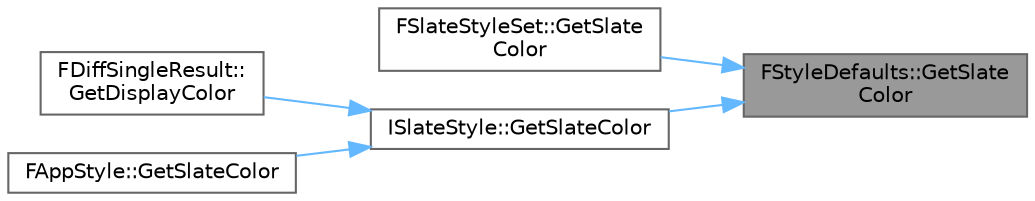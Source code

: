 digraph "FStyleDefaults::GetSlateColor"
{
 // INTERACTIVE_SVG=YES
 // LATEX_PDF_SIZE
  bgcolor="transparent";
  edge [fontname=Helvetica,fontsize=10,labelfontname=Helvetica,labelfontsize=10];
  node [fontname=Helvetica,fontsize=10,shape=box,height=0.2,width=0.4];
  rankdir="RL";
  Node1 [id="Node000001",label="FStyleDefaults::GetSlate\lColor",height=0.2,width=0.4,color="gray40", fillcolor="grey60", style="filled", fontcolor="black",tooltip="Get default Slate Color."];
  Node1 -> Node2 [id="edge1_Node000001_Node000002",dir="back",color="steelblue1",style="solid",tooltip=" "];
  Node2 [id="Node000002",label="FSlateStyleSet::GetSlate\lColor",height=0.2,width=0.4,color="grey40", fillcolor="white", style="filled",URL="$da/d55/classFSlateStyleSet.html#ae02b206495e22619ef6f2494208870b7",tooltip=" "];
  Node1 -> Node3 [id="edge2_Node000001_Node000003",dir="back",color="steelblue1",style="solid",tooltip=" "];
  Node3 [id="Node000003",label="ISlateStyle::GetSlateColor",height=0.2,width=0.4,color="grey40", fillcolor="white", style="filled",URL="$dc/d4d/classISlateStyle.html#aaee662d84e45fa57d792640d3b11a995",tooltip=" "];
  Node3 -> Node4 [id="edge3_Node000003_Node000004",dir="back",color="steelblue1",style="solid",tooltip=" "];
  Node4 [id="Node000004",label="FDiffSingleResult::\lGetDisplayColor",height=0.2,width=0.4,color="grey40", fillcolor="white", style="filled",URL="$d0/de4/structFDiffSingleResult.html#a9f8c8265e0b3827fd0aea48d01153bc9",tooltip="Get the color that is associated with this diff category."];
  Node3 -> Node5 [id="edge4_Node000003_Node000005",dir="back",color="steelblue1",style="solid",tooltip=" "];
  Node5 [id="Node000005",label="FAppStyle::GetSlateColor",height=0.2,width=0.4,color="grey40", fillcolor="white", style="filled",URL="$d3/d1e/classFAppStyle.html#a10002682c38f5f0b11995b81c1ad2b2b",tooltip=" "];
}
